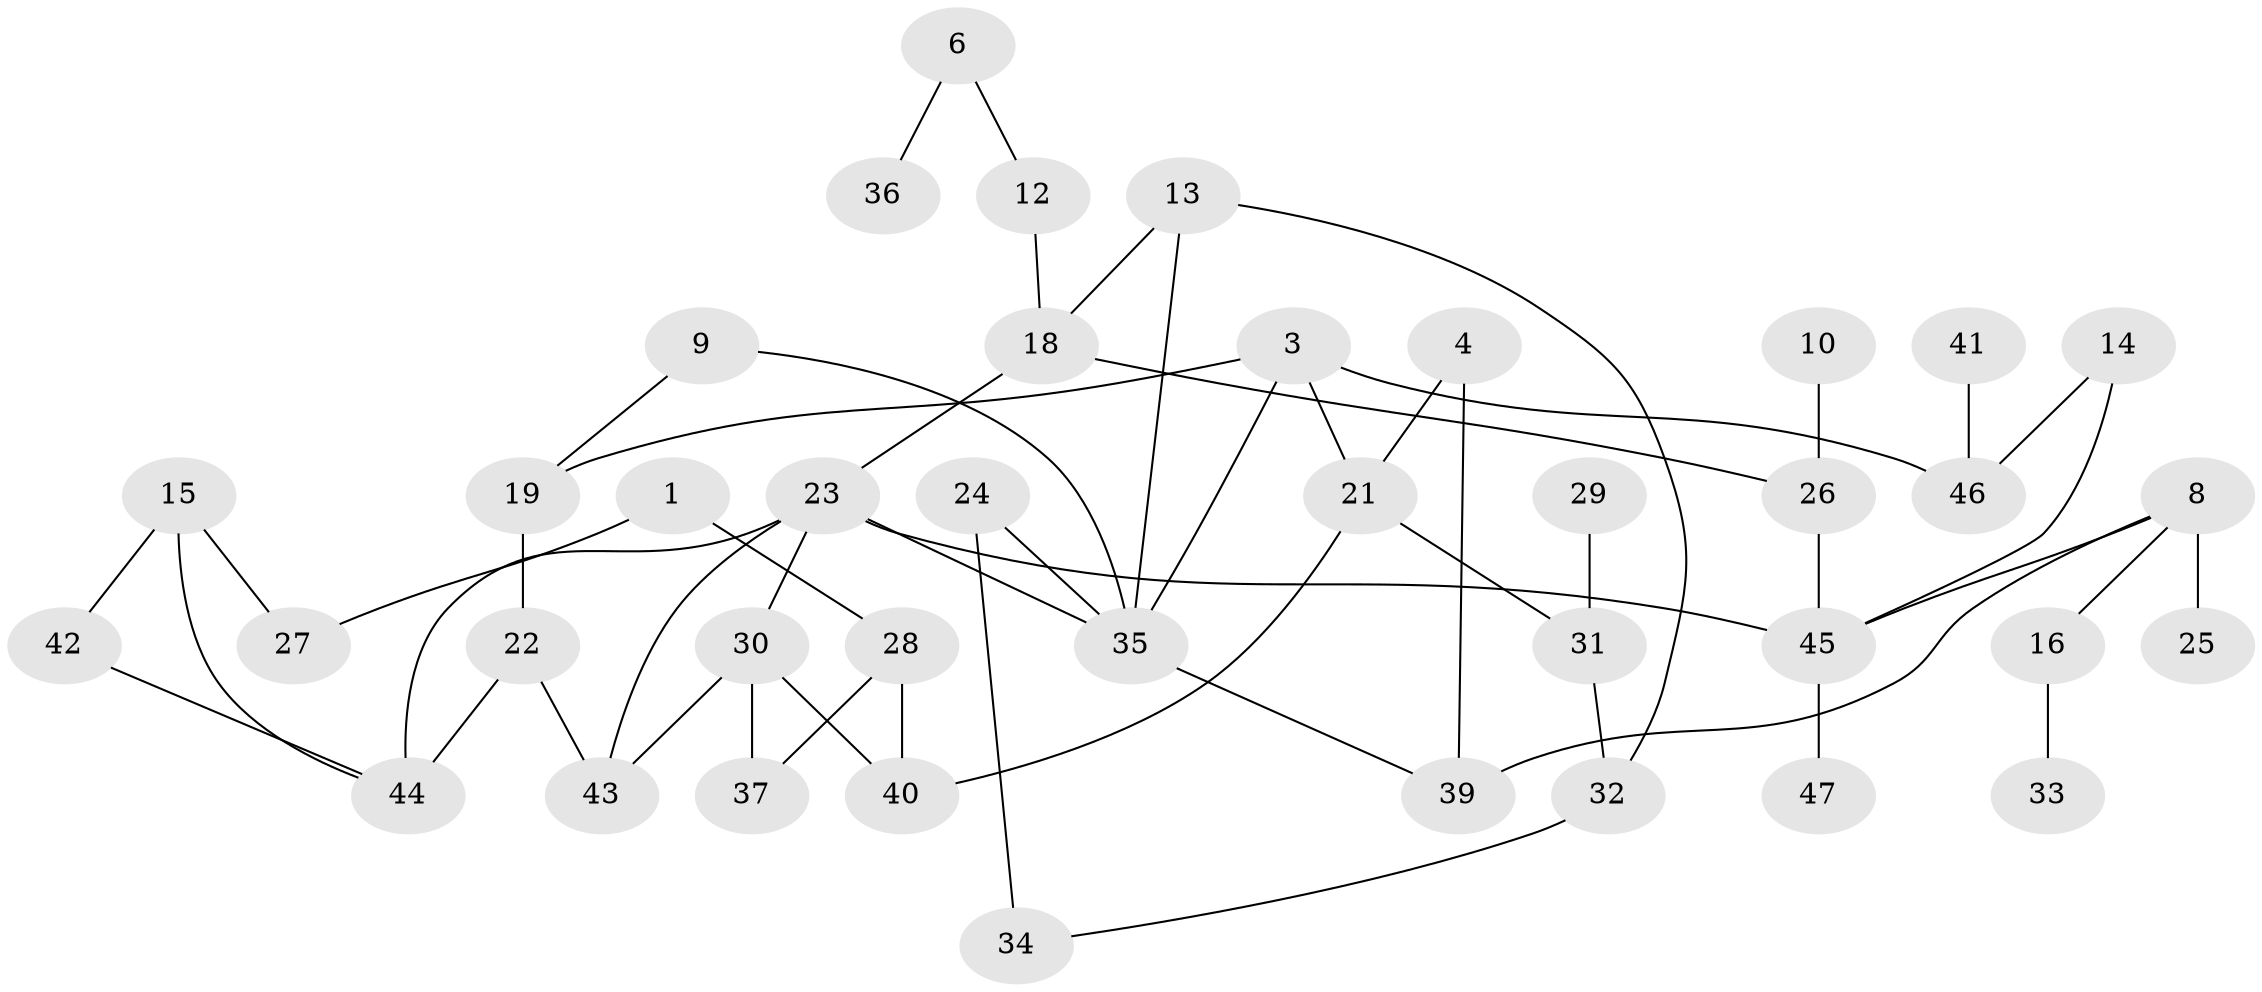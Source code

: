 // original degree distribution, {3: 0.20212765957446807, 1: 0.22340425531914893, 4: 0.1702127659574468, 2: 0.2872340425531915, 0: 0.07446808510638298, 6: 0.02127659574468085, 5: 0.02127659574468085}
// Generated by graph-tools (version 1.1) at 2025/00/03/09/25 03:00:40]
// undirected, 40 vertices, 54 edges
graph export_dot {
graph [start="1"]
  node [color=gray90,style=filled];
  1;
  3;
  4;
  6;
  8;
  9;
  10;
  12;
  13;
  14;
  15;
  16;
  18;
  19;
  21;
  22;
  23;
  24;
  25;
  26;
  27;
  28;
  29;
  30;
  31;
  32;
  33;
  34;
  35;
  36;
  37;
  39;
  40;
  41;
  42;
  43;
  44;
  45;
  46;
  47;
  1 -- 27 [weight=1.0];
  1 -- 28 [weight=1.0];
  3 -- 19 [weight=1.0];
  3 -- 21 [weight=1.0];
  3 -- 35 [weight=1.0];
  3 -- 46 [weight=1.0];
  4 -- 21 [weight=1.0];
  4 -- 39 [weight=1.0];
  6 -- 12 [weight=1.0];
  6 -- 36 [weight=1.0];
  8 -- 16 [weight=1.0];
  8 -- 25 [weight=1.0];
  8 -- 39 [weight=1.0];
  8 -- 45 [weight=1.0];
  9 -- 19 [weight=1.0];
  9 -- 35 [weight=1.0];
  10 -- 26 [weight=1.0];
  12 -- 18 [weight=1.0];
  13 -- 18 [weight=1.0];
  13 -- 32 [weight=1.0];
  13 -- 35 [weight=1.0];
  14 -- 45 [weight=1.0];
  14 -- 46 [weight=1.0];
  15 -- 27 [weight=1.0];
  15 -- 42 [weight=1.0];
  15 -- 44 [weight=1.0];
  16 -- 33 [weight=1.0];
  18 -- 23 [weight=1.0];
  18 -- 26 [weight=1.0];
  19 -- 22 [weight=3.0];
  21 -- 31 [weight=1.0];
  21 -- 40 [weight=1.0];
  22 -- 43 [weight=1.0];
  22 -- 44 [weight=2.0];
  23 -- 30 [weight=1.0];
  23 -- 35 [weight=1.0];
  23 -- 43 [weight=1.0];
  23 -- 44 [weight=1.0];
  23 -- 45 [weight=3.0];
  24 -- 34 [weight=3.0];
  24 -- 35 [weight=2.0];
  26 -- 45 [weight=1.0];
  28 -- 37 [weight=1.0];
  28 -- 40 [weight=1.0];
  29 -- 31 [weight=1.0];
  30 -- 37 [weight=1.0];
  30 -- 40 [weight=1.0];
  30 -- 43 [weight=1.0];
  31 -- 32 [weight=1.0];
  32 -- 34 [weight=1.0];
  35 -- 39 [weight=1.0];
  41 -- 46 [weight=1.0];
  42 -- 44 [weight=1.0];
  45 -- 47 [weight=1.0];
}
